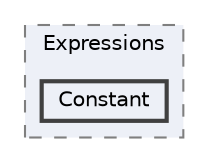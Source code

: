digraph "src/BadScript2/Parser/Expressions/Constant"
{
 // LATEX_PDF_SIZE
  bgcolor="transparent";
  edge [fontname=Helvetica,fontsize=10,labelfontname=Helvetica,labelfontsize=10];
  node [fontname=Helvetica,fontsize=10,shape=box,height=0.2,width=0.4];
  compound=true
  subgraph clusterdir_04d5912ed1f39ca84a48cfcfcfa62da9 {
    graph [ bgcolor="#edf0f7", pencolor="grey50", label="Expressions", fontname=Helvetica,fontsize=10 style="filled,dashed", URL="dir_04d5912ed1f39ca84a48cfcfcfa62da9.html",tooltip=""]
  dir_a2793c5e8d9489e3490f15e9ecc8589b [label="Constant", fillcolor="#edf0f7", color="grey25", style="filled,bold", URL="dir_a2793c5e8d9489e3490f15e9ecc8589b.html",tooltip=""];
  }
}
